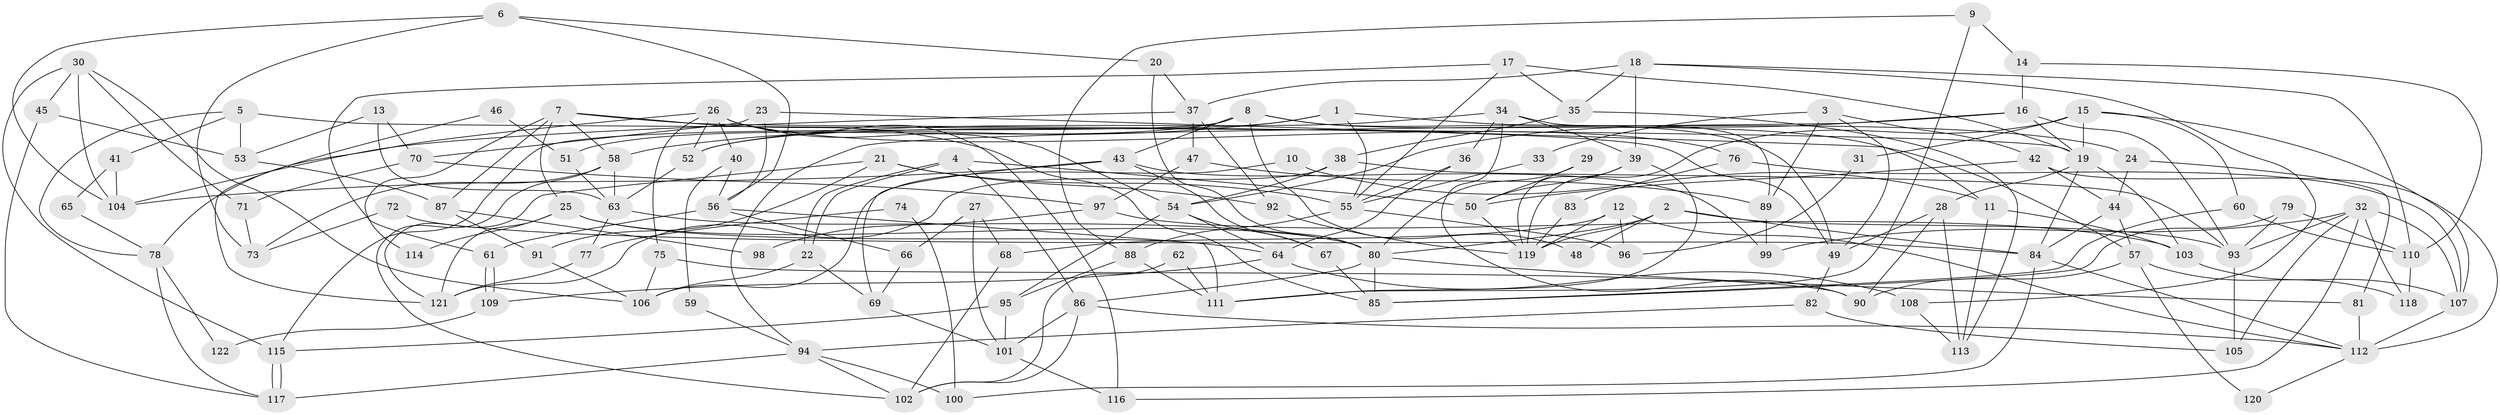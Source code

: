 // Generated by graph-tools (version 1.1) at 2025/36/03/09/25 02:36:04]
// undirected, 122 vertices, 244 edges
graph export_dot {
graph [start="1"]
  node [color=gray90,style=filled];
  1;
  2;
  3;
  4;
  5;
  6;
  7;
  8;
  9;
  10;
  11;
  12;
  13;
  14;
  15;
  16;
  17;
  18;
  19;
  20;
  21;
  22;
  23;
  24;
  25;
  26;
  27;
  28;
  29;
  30;
  31;
  32;
  33;
  34;
  35;
  36;
  37;
  38;
  39;
  40;
  41;
  42;
  43;
  44;
  45;
  46;
  47;
  48;
  49;
  50;
  51;
  52;
  53;
  54;
  55;
  56;
  57;
  58;
  59;
  60;
  61;
  62;
  63;
  64;
  65;
  66;
  67;
  68;
  69;
  70;
  71;
  72;
  73;
  74;
  75;
  76;
  77;
  78;
  79;
  80;
  81;
  82;
  83;
  84;
  85;
  86;
  87;
  88;
  89;
  90;
  91;
  92;
  93;
  94;
  95;
  96;
  97;
  98;
  99;
  100;
  101;
  102;
  103;
  104;
  105;
  106;
  107;
  108;
  109;
  110;
  111;
  112;
  113;
  114;
  115;
  116;
  117;
  118;
  119;
  120;
  121;
  122;
  1 -- 58;
  1 -- 55;
  1 -- 24;
  1 -- 52;
  2 -- 119;
  2 -- 80;
  2 -- 48;
  2 -- 84;
  2 -- 93;
  3 -- 42;
  3 -- 49;
  3 -- 33;
  3 -- 89;
  4 -- 86;
  4 -- 22;
  4 -- 22;
  4 -- 50;
  5 -- 19;
  5 -- 53;
  5 -- 41;
  5 -- 78;
  6 -- 104;
  6 -- 56;
  6 -- 20;
  6 -- 73;
  7 -- 85;
  7 -- 49;
  7 -- 25;
  7 -- 58;
  7 -- 87;
  7 -- 114;
  8 -- 115;
  8 -- 43;
  8 -- 11;
  8 -- 48;
  8 -- 49;
  8 -- 51;
  9 -- 88;
  9 -- 14;
  9 -- 111;
  10 -- 106;
  10 -- 11;
  11 -- 113;
  11 -- 103;
  12 -- 112;
  12 -- 119;
  12 -- 68;
  12 -- 96;
  13 -- 70;
  13 -- 63;
  13 -- 53;
  14 -- 110;
  14 -- 16;
  15 -- 107;
  15 -- 19;
  15 -- 31;
  15 -- 60;
  15 -- 119;
  16 -- 94;
  16 -- 19;
  16 -- 54;
  16 -- 93;
  17 -- 35;
  17 -- 55;
  17 -- 19;
  17 -- 61;
  18 -- 108;
  18 -- 39;
  18 -- 35;
  18 -- 37;
  18 -- 110;
  19 -- 84;
  19 -- 28;
  19 -- 103;
  20 -- 80;
  20 -- 37;
  21 -- 91;
  21 -- 92;
  21 -- 55;
  21 -- 121;
  22 -- 69;
  22 -- 106;
  23 -- 56;
  23 -- 57;
  23 -- 70;
  24 -- 44;
  24 -- 81;
  25 -- 80;
  25 -- 64;
  25 -- 114;
  25 -- 121;
  26 -- 52;
  26 -- 54;
  26 -- 40;
  26 -- 75;
  26 -- 76;
  26 -- 78;
  26 -- 116;
  27 -- 66;
  27 -- 101;
  27 -- 68;
  28 -- 49;
  28 -- 90;
  28 -- 113;
  29 -- 80;
  29 -- 50;
  30 -- 115;
  30 -- 104;
  30 -- 45;
  30 -- 71;
  30 -- 106;
  31 -- 96;
  32 -- 118;
  32 -- 93;
  32 -- 99;
  32 -- 105;
  32 -- 107;
  32 -- 116;
  33 -- 55;
  34 -- 52;
  34 -- 90;
  34 -- 36;
  34 -- 39;
  34 -- 89;
  35 -- 38;
  35 -- 113;
  36 -- 64;
  36 -- 55;
  37 -- 47;
  37 -- 92;
  37 -- 104;
  38 -- 93;
  38 -- 121;
  38 -- 54;
  39 -- 119;
  39 -- 50;
  39 -- 111;
  40 -- 56;
  40 -- 59;
  41 -- 104;
  41 -- 65;
  42 -- 50;
  42 -- 112;
  42 -- 44;
  43 -- 67;
  43 -- 99;
  43 -- 69;
  43 -- 104;
  44 -- 84;
  44 -- 57;
  45 -- 117;
  45 -- 53;
  46 -- 121;
  46 -- 51;
  47 -- 89;
  47 -- 97;
  49 -- 82;
  50 -- 119;
  51 -- 63;
  52 -- 63;
  53 -- 87;
  54 -- 64;
  54 -- 67;
  54 -- 95;
  55 -- 88;
  55 -- 96;
  56 -- 111;
  56 -- 61;
  56 -- 66;
  57 -- 90;
  57 -- 118;
  57 -- 120;
  58 -- 73;
  58 -- 63;
  58 -- 102;
  59 -- 94;
  60 -- 110;
  60 -- 85;
  61 -- 109;
  61 -- 109;
  62 -- 102;
  62 -- 111;
  63 -- 80;
  63 -- 77;
  64 -- 108;
  64 -- 109;
  65 -- 78;
  66 -- 69;
  67 -- 85;
  68 -- 102;
  69 -- 101;
  70 -- 97;
  70 -- 71;
  71 -- 73;
  72 -- 84;
  72 -- 73;
  74 -- 100;
  74 -- 77;
  75 -- 106;
  75 -- 90;
  76 -- 107;
  76 -- 83;
  77 -- 121;
  78 -- 117;
  78 -- 122;
  79 -- 93;
  79 -- 85;
  79 -- 110;
  80 -- 86;
  80 -- 81;
  80 -- 85;
  81 -- 112;
  82 -- 94;
  82 -- 105;
  83 -- 119;
  84 -- 112;
  84 -- 100;
  86 -- 101;
  86 -- 102;
  86 -- 112;
  87 -- 91;
  87 -- 98;
  88 -- 111;
  88 -- 95;
  89 -- 99;
  91 -- 106;
  92 -- 119;
  93 -- 105;
  94 -- 102;
  94 -- 117;
  94 -- 100;
  95 -- 101;
  95 -- 115;
  97 -- 103;
  97 -- 98;
  101 -- 116;
  103 -- 107;
  107 -- 112;
  108 -- 113;
  109 -- 122;
  110 -- 118;
  112 -- 120;
  115 -- 117;
  115 -- 117;
}
